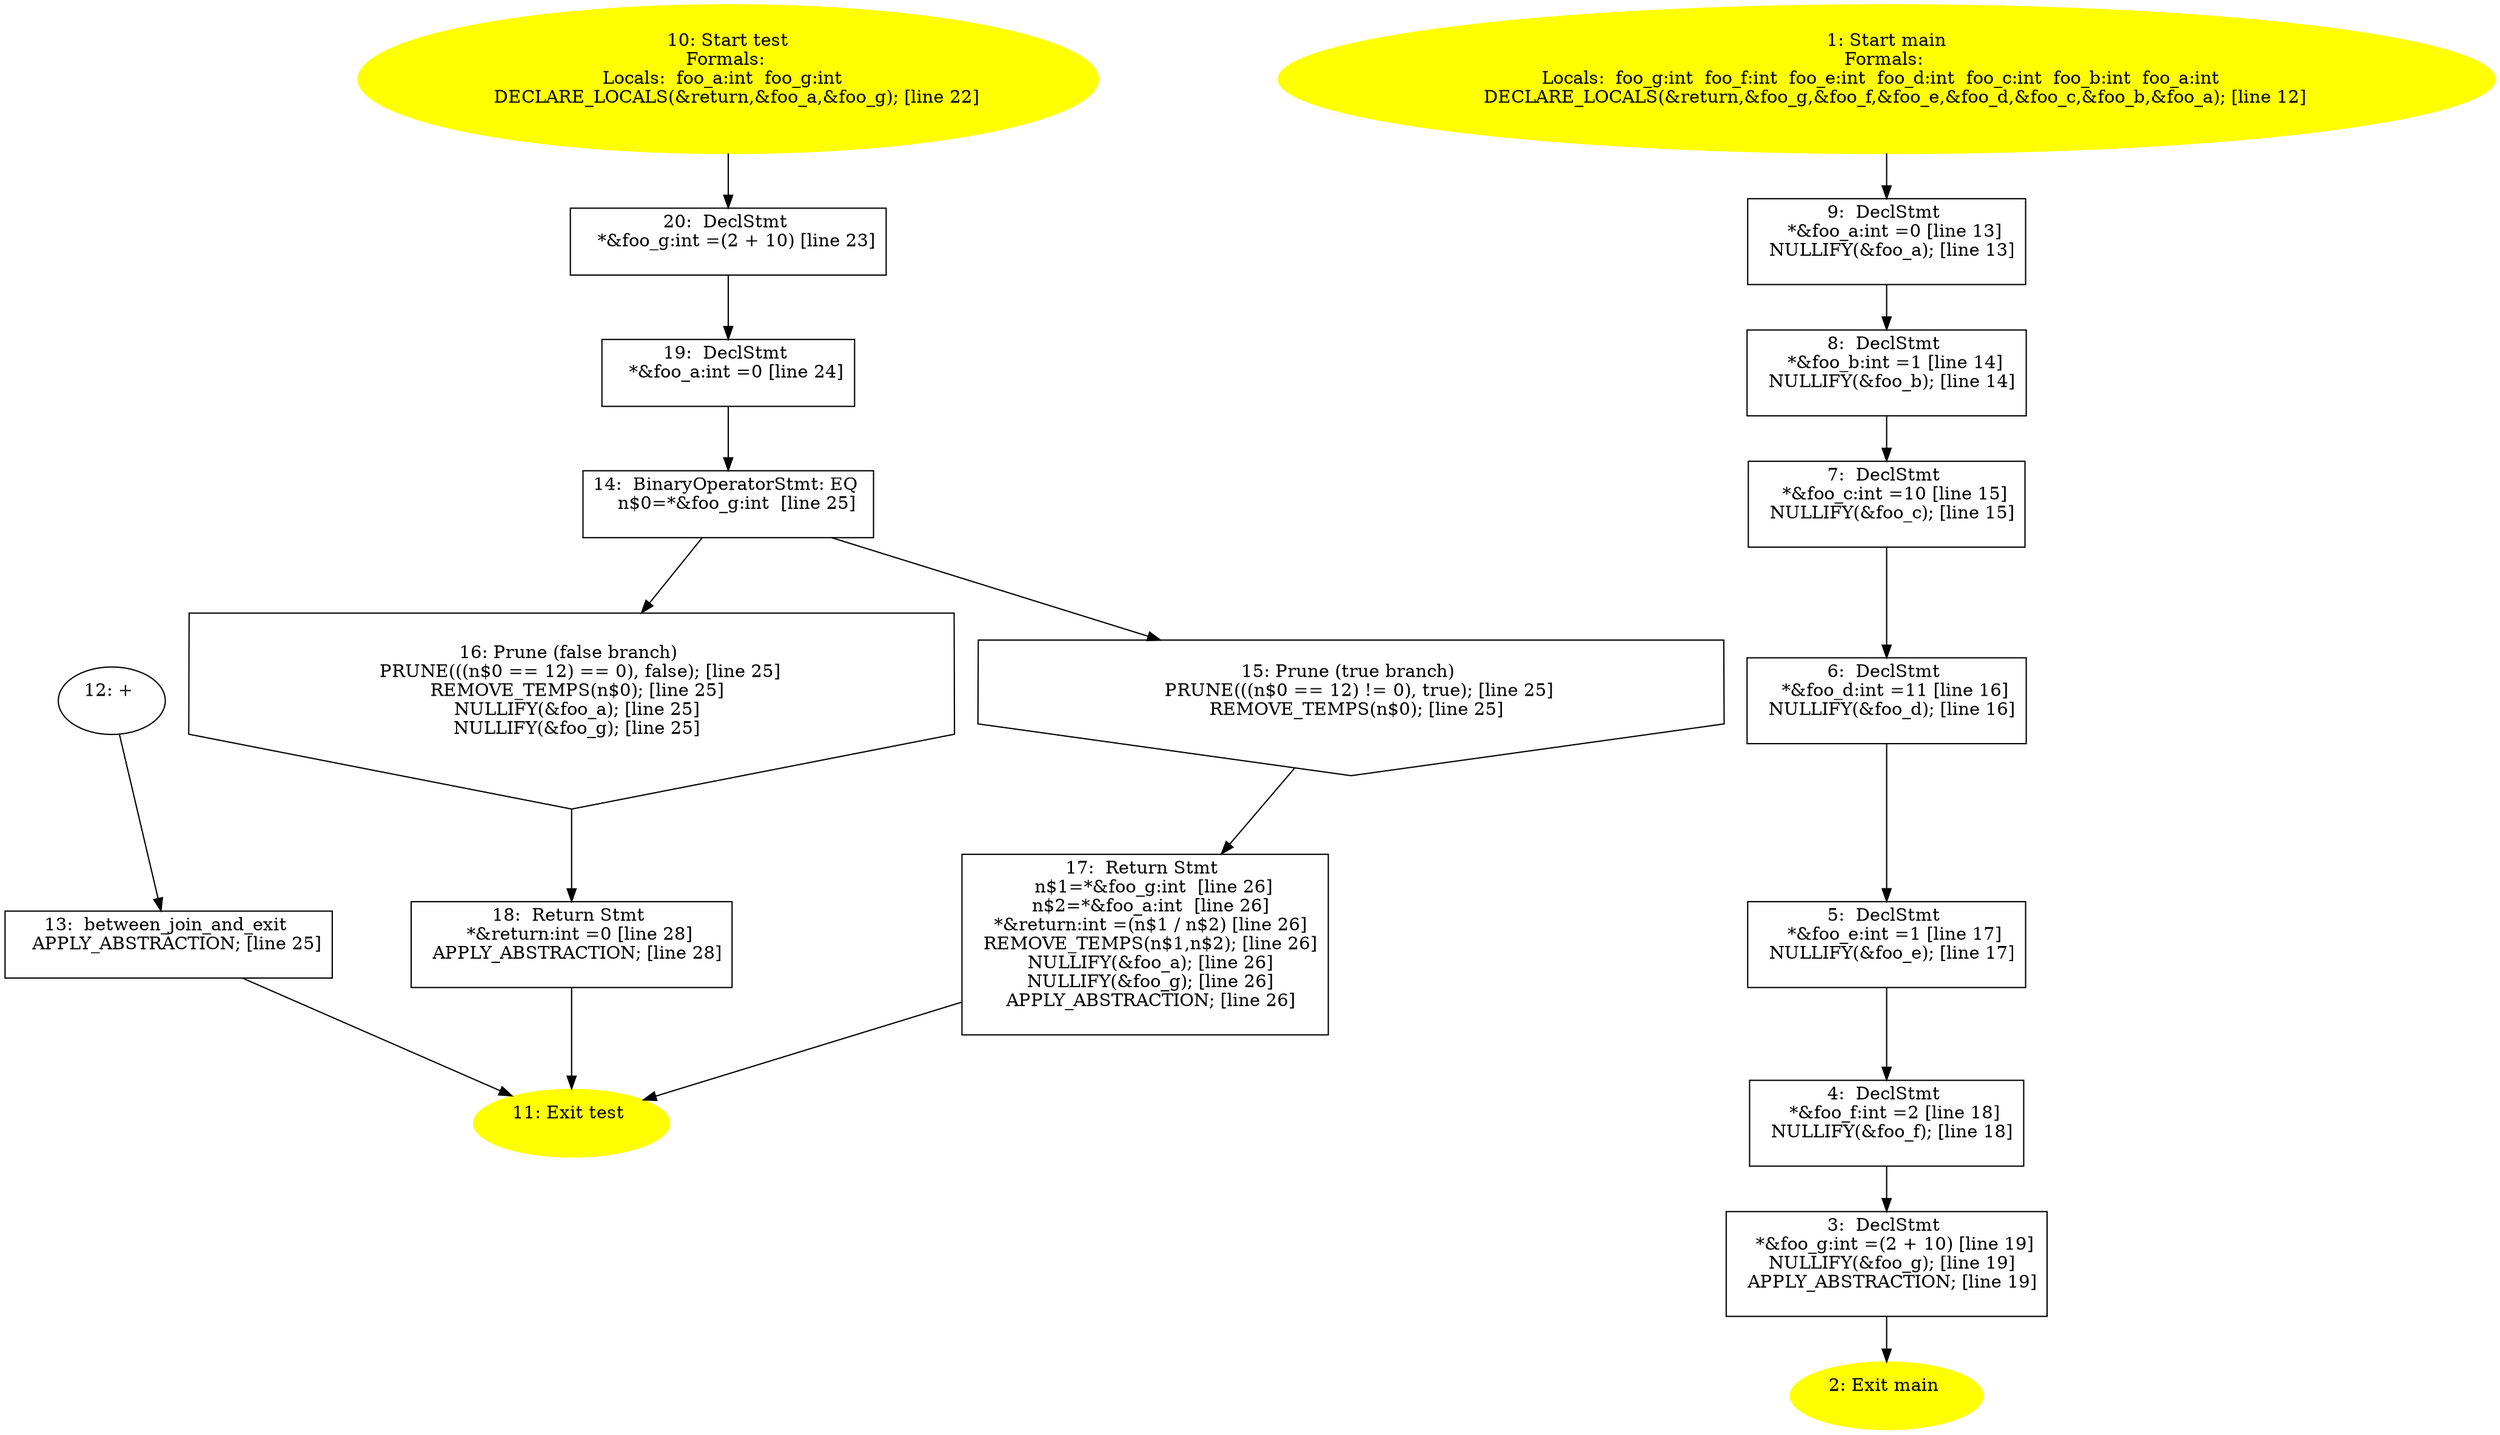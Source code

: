 /* @generated */
digraph iCFG {
20 [label="20:  DeclStmt \n   *&foo_g:int =(2 + 10) [line 23]\n " shape="box"]
	

	 20 -> 19 ;
19 [label="19:  DeclStmt \n   *&foo_a:int =0 [line 24]\n " shape="box"]
	

	 19 -> 14 ;
18 [label="18:  Return Stmt \n   *&return:int =0 [line 28]\n  APPLY_ABSTRACTION; [line 28]\n " shape="box"]
	

	 18 -> 11 ;
17 [label="17:  Return Stmt \n   n$1=*&foo_g:int  [line 26]\n  n$2=*&foo_a:int  [line 26]\n  *&return:int =(n$1 / n$2) [line 26]\n  REMOVE_TEMPS(n$1,n$2); [line 26]\n  NULLIFY(&foo_a); [line 26]\n  NULLIFY(&foo_g); [line 26]\n  APPLY_ABSTRACTION; [line 26]\n " shape="box"]
	

	 17 -> 11 ;
16 [label="16: Prune (false branch) \n   PRUNE(((n$0 == 12) == 0), false); [line 25]\n  REMOVE_TEMPS(n$0); [line 25]\n  NULLIFY(&foo_a); [line 25]\n  NULLIFY(&foo_g); [line 25]\n " shape="invhouse"]
	

	 16 -> 18 ;
15 [label="15: Prune (true branch) \n   PRUNE(((n$0 == 12) != 0), true); [line 25]\n  REMOVE_TEMPS(n$0); [line 25]\n " shape="invhouse"]
	

	 15 -> 17 ;
14 [label="14:  BinaryOperatorStmt: EQ \n   n$0=*&foo_g:int  [line 25]\n " shape="box"]
	

	 14 -> 15 ;
	 14 -> 16 ;
13 [label="13:  between_join_and_exit \n   APPLY_ABSTRACTION; [line 25]\n " shape="box"]
	

	 13 -> 11 ;
12 [label="12: + \n  " ]
	

	 12 -> 13 ;
11 [label="11: Exit test \n  " color=yellow style=filled]
	

10 [label="10: Start test\nFormals: \nLocals:  foo_a:int  foo_g:int  \n   DECLARE_LOCALS(&return,&foo_a,&foo_g); [line 22]\n " color=yellow style=filled]
	

	 10 -> 20 ;
9 [label="9:  DeclStmt \n   *&foo_a:int =0 [line 13]\n  NULLIFY(&foo_a); [line 13]\n " shape="box"]
	

	 9 -> 8 ;
8 [label="8:  DeclStmt \n   *&foo_b:int =1 [line 14]\n  NULLIFY(&foo_b); [line 14]\n " shape="box"]
	

	 8 -> 7 ;
7 [label="7:  DeclStmt \n   *&foo_c:int =10 [line 15]\n  NULLIFY(&foo_c); [line 15]\n " shape="box"]
	

	 7 -> 6 ;
6 [label="6:  DeclStmt \n   *&foo_d:int =11 [line 16]\n  NULLIFY(&foo_d); [line 16]\n " shape="box"]
	

	 6 -> 5 ;
5 [label="5:  DeclStmt \n   *&foo_e:int =1 [line 17]\n  NULLIFY(&foo_e); [line 17]\n " shape="box"]
	

	 5 -> 4 ;
4 [label="4:  DeclStmt \n   *&foo_f:int =2 [line 18]\n  NULLIFY(&foo_f); [line 18]\n " shape="box"]
	

	 4 -> 3 ;
3 [label="3:  DeclStmt \n   *&foo_g:int =(2 + 10) [line 19]\n  NULLIFY(&foo_g); [line 19]\n  APPLY_ABSTRACTION; [line 19]\n " shape="box"]
	

	 3 -> 2 ;
2 [label="2: Exit main \n  " color=yellow style=filled]
	

1 [label="1: Start main\nFormals: \nLocals:  foo_g:int  foo_f:int  foo_e:int  foo_d:int  foo_c:int  foo_b:int  foo_a:int  \n   DECLARE_LOCALS(&return,&foo_g,&foo_f,&foo_e,&foo_d,&foo_c,&foo_b,&foo_a); [line 12]\n " color=yellow style=filled]
	

	 1 -> 9 ;
}
